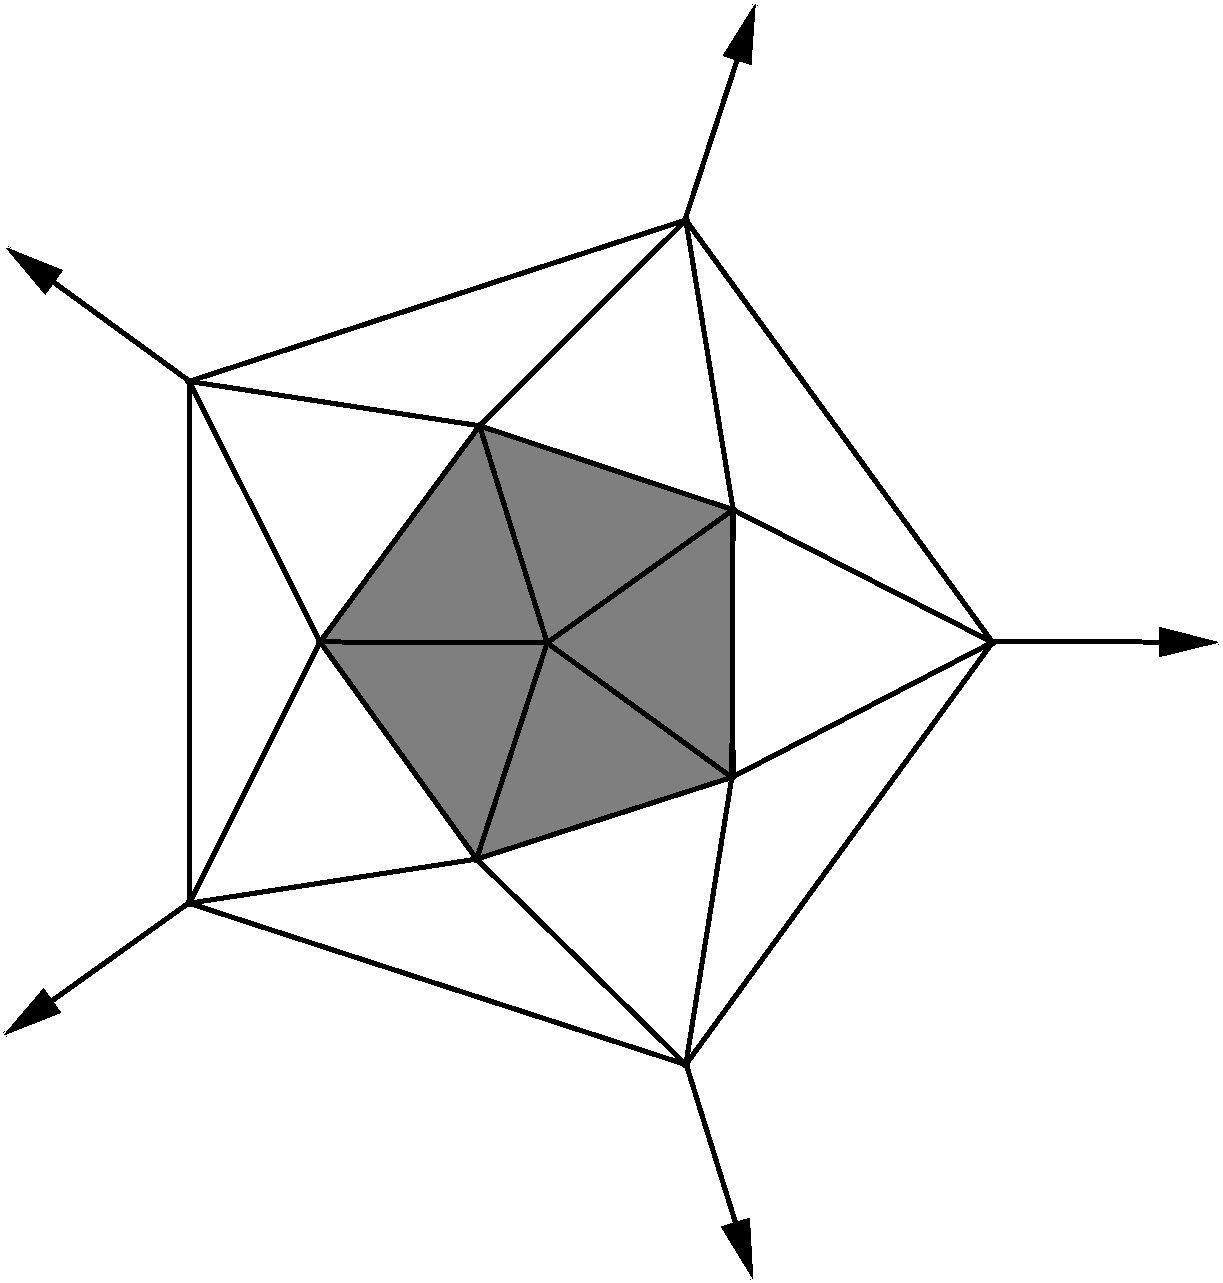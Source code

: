 #FIG 3.2
Portrait
Flush left
Inches
Letter  
100.00
Single
0
1200 2
# polyline
2 1 0 3 0 0 999 0 -1 0.000 0 0 0 0 0 2
	 5812 3422 6167 5595
# polyline
2 1 0 3 0 0 998 0 -1 0.000 0 0 0 0 0 2
	 5812 3422 4265 4965
# polyline
2 1 0 3 0 0 996 0 -1 0.000 0 0 0 0 0 2
	 5812 3422 2087 4632
# polyline
2 1 0 3 0 0 995 0 -1 0.000 0 0 0 0 0 2
	 6157 7602 4772 6593
# polyline
2 1 0 3 0 0 994 0 -1 0.000 0 0 0 0 0 2
	 6157 7602 6167 5595
# polyline
2 1 0 3 0 0 993 0 -1 0.000 0 0 0 0 0 2
	 5812 9756 2087 8546
# polyline
2 1 0 3 0 0 991 0 -1 0.000 0 0 0 0 0 2
	 5812 9756 4243 8215
# polyline
2 1 0 3 0 0 990 0 -1 0.000 0 0 0 0 0 2
	 5812 9756 6157 7602
# polyline
2 1 0 3 0 0 989 0 -1 0.000 0 0 0 0 0 2
	 4243 8215 3069 6586
# polyline
2 1 0 3 0 0 987 0 -1 0.000 0 0 0 0 0 2
	 4243 8215 4772 6593
# polyline
2 1 0 3 0 0 985 0 -1 0.000 0 0 0 0 0 2
	 4243 8215 6157 7602
# polyline
2 1 0 3 0 0 983 0 -1 0.000 0 0 0 0 0 2
	 8112 6589 5812 9756
# polyline
2 1 0 3 0 0 981 0 -1 0.000 0 0 0 0 0 2
	 8112 6589 6157 7602
# polyline
2 1 0 3 0 0 980 0 -1 0.000 0 0 0 0 0 2
	 8112 6589 6167 5595
# polyline
2 1 0 3 0 0 978 0 -1 0.000 0 0 0 0 0 2
	 8112 6589 5812 3422
# polyline
2 1 0 3 0 0 977 0 -1 0.000 0 0 0 0 0 2
	 2087 8546 3069 6586
# polyline
2 1 0 3 0 0 975 0 -1 0.000 0 0 0 0 0 2
	 2087 8546 4243 8215
# polyline
2 1 0 3 0 0 974 0 -1 0.000 0 0 0 0 0 2
	 4265 4965 4772 6593
# polyline
2 1 0 3 0 0 972 0 -1 0.000 0 0 0 0 0 2
	 4265 4965 3069 6586
# polyline
2 1 0 3 0 0 971 0 -1 0.000 0 0 0 0 0 2
	 3069 6586 4772 6593
# polyline
2 1 0 3 0 0 970 0 -1 0.000 0 0 0 0 0 2
	 2087 4632 4265 4965
# polyline
2 1 0 3 0 0 968 0 -1 0.000 0 0 0 0 0 2
	 2087 4632 3069 6586
# polyline
2 1 0 3 0 0 967 0 -1 0.000 0 0 0 0 0 2
	 2087 4632 2087 8546
# polyline
2 1 0 3 0 0 966 0 -1 0.000 0 0 0 0 0 2
	 6167 5595 4772 6593
# polyline
2 1 0 3 0 0 964 0 -1 0.000 0 0 0 0 0 2
	 6167 5595 4265 4965
# polyline
2 1 0 3 0 0 995 0 -1 0.000 0 0 0 1 0 2
	1 1 3.00 180.00 360.00
	 2101 4639 716 3630
# polyline
2 1 0 3 0 0 966 0 -1 0.000 0 0 0 1 0 2
	1 1 3.00 180.00 360.00
	 2096 8535 701 9533
# polyline
2 1 0 3 0 0 974 0 -1 0.000 0 0 0 1 0 2
	1 1 3.00 180.00 360.00
	 5808 9733 6315 11361
# polyline
2 1 0 3 0 0 971 0 -1 0.000 0 0 0 1 0 2
	1 1 3.00 180.00 360.00
	 8102 6582 9805 6589
# polyline
2 1 0 3 0 0 987 0 -1 0.000 0 0 0 1 0 2
	1 1 3.00 180.00 360.00
	 5804 3426 6333 1804
2 1 0 1 0 0 999 -1 10 0.000 0 0 -1 0 0 5
	 4260 4965 3075 6600 4252 8212 6180 7590 6150 5602
# spline
3 4 0 0 0 0 962 0 20 4.000 0 0 0 22
	 6188 5595 6188 5595 6187 5589 6184 5583 6179 5579 6174 5576
	 6167 5575 6161 5576 6155 5579 6150 5583 6147 5589 6146 5595
	 6147 5602 6150 5608 6155 5612 6161 5615 6167 5616 6174 5615
	 6179 5612 6184 5608 6187 5602 6188 5595
	 0.000 0.000 0.000 -1.000 -1.000 -1.000 0.000 0.000
	 -1.000 -1.000 -1.000 0.000 0.000 -1.000 -1.000 -1.000
	 0.000 0.000 -1.000 -1.000 -1.000 0.000
# spline
3 4 0 1 0 0 960 0 -1 4.000 0 0 0 22
	 6188 5595 6188 5595 6187 5589 6184 5583 6179 5579 6174 5576
	 6167 5575 6161 5576 6155 5579 6150 5583 6147 5589 6146 5595
	 6147 5602 6150 5608 6155 5612 6161 5615 6167 5616 6174 5615
	 6179 5612 6184 5608 6187 5602 6188 5595
	 0.000 0.000 0.000 -1.000 -1.000 -1.000 0.000 0.000
	 -1.000 -1.000 -1.000 0.000 0.000 -1.000 -1.000 -1.000
	 0.000 0.000 -1.000 -1.000 -1.000 0.000
# spline
3 4 0 0 0 0 959 0 20 4.000 0 0 0 22
	 2108 4632 2108 4632 2107 4626 2104 4620 2099 4616 2094 4613
	 2087 4612 2081 4613 2075 4616 2070 4620 2067 4626 2066 4632
	 2067 4639 2070 4645 2075 4649 2081 4652 2087 4653 2094 4652
	 2099 4649 2104 4645 2107 4639 2108 4632
	 0.000 0.000 0.000 -1.000 -1.000 -1.000 0.000 0.000
	 -1.000 -1.000 -1.000 0.000 0.000 -1.000 -1.000 -1.000
	 0.000 0.000 -1.000 -1.000 -1.000 0.000
# spline
3 4 0 1 0 0 957 0 -1 4.000 0 0 0 22
	 2108 4632 2108 4632 2107 4626 2104 4620 2099 4616 2094 4613
	 2087 4612 2081 4613 2075 4616 2070 4620 2067 4626 2066 4632
	 2067 4639 2070 4645 2075 4649 2081 4652 2087 4653 2094 4652
	 2099 4649 2104 4645 2107 4639 2108 4632
	 0.000 0.000 0.000 -1.000 -1.000 -1.000 0.000 0.000
	 -1.000 -1.000 -1.000 0.000 0.000 -1.000 -1.000 -1.000
	 0.000 0.000 -1.000 -1.000 -1.000 0.000
# spline
3 4 0 0 0 0 956 0 20 4.000 0 0 0 22
	 3090 6586 3090 6586 3089 6579 3086 6573 3081 6569 3075 6566
	 3069 6565 3062 6566 3057 6569 3052 6573 3049 6579 3048 6586
	 3049 6592 3052 6598 3057 6602 3062 6605 3069 6606 3075 6605
	 3081 6602 3086 6598 3089 6592 3090 6586
	 0.000 0.000 0.000 -1.000 -1.000 -1.000 0.000 0.000
	 -1.000 -1.000 -1.000 0.000 0.000 -1.000 -1.000 -1.000
	 0.000 0.000 -1.000 -1.000 -1.000 0.000
# spline
3 4 0 1 0 0 954 0 -1 4.000 0 0 0 22
	 3090 6586 3090 6586 3089 6579 3086 6573 3081 6569 3075 6566
	 3069 6565 3062 6566 3057 6569 3052 6573 3049 6579 3048 6586
	 3049 6592 3052 6598 3057 6602 3062 6605 3069 6606 3075 6605
	 3081 6602 3086 6598 3089 6592 3090 6586
	 0.000 0.000 0.000 -1.000 -1.000 -1.000 0.000 0.000
	 -1.000 -1.000 -1.000 0.000 0.000 -1.000 -1.000 -1.000
	 0.000 0.000 -1.000 -1.000 -1.000 0.000
# spline
3 4 0 0 0 0 953 0 20 4.000 0 0 0 22
	 4286 4965 4286 4965 4285 4959 4282 4953 4278 4949 4272 4946
	 4265 4945 4259 4946 4253 4949 4249 4953 4246 4959 4245 4965
	 4246 4972 4249 4978 4253 4982 4259 4985 4265 4986 4272 4985
	 4278 4982 4282 4978 4285 4972 4286 4965
	 0.000 0.000 0.000 -1.000 -1.000 -1.000 0.000 0.000
	 -1.000 -1.000 -1.000 0.000 0.000 -1.000 -1.000 -1.000
	 0.000 0.000 -1.000 -1.000 -1.000 0.000
# spline
3 4 0 1 0 0 951 0 -1 4.000 0 0 0 22
	 4286 4965 4286 4965 4285 4959 4282 4953 4278 4949 4272 4946
	 4265 4945 4259 4946 4253 4949 4249 4953 4246 4959 4245 4965
	 4246 4972 4249 4978 4253 4982 4259 4985 4265 4986 4272 4985
	 4278 4982 4282 4978 4285 4972 4286 4965
	 0.000 0.000 0.000 -1.000 -1.000 -1.000 0.000 0.000
	 -1.000 -1.000 -1.000 0.000 0.000 -1.000 -1.000 -1.000
	 0.000 0.000 -1.000 -1.000 -1.000 0.000
# spline
3 4 0 0 0 0 950 0 20 4.000 0 0 0 22
	 2108 8546 2108 8546 2107 8539 2104 8534 2099 8529 2094 8526
	 2087 8525 2081 8526 2075 8529 2070 8534 2067 8539 2066 8546
	 2067 8552 2070 8558 2075 8563 2081 8566 2087 8567 2094 8566
	 2099 8563 2104 8558 2107 8552 2108 8546
	 0.000 0.000 0.000 -1.000 -1.000 -1.000 0.000 0.000
	 -1.000 -1.000 -1.000 0.000 0.000 -1.000 -1.000 -1.000
	 0.000 0.000 -1.000 -1.000 -1.000 0.000
# spline
3 4 0 1 0 0 948 0 -1 4.000 0 0 0 22
	 2108 8546 2108 8546 2107 8539 2104 8534 2099 8529 2094 8526
	 2087 8525 2081 8526 2075 8529 2070 8534 2067 8539 2066 8546
	 2067 8552 2070 8558 2075 8563 2081 8566 2087 8567 2094 8566
	 2099 8563 2104 8558 2107 8552 2108 8546
	 0.000 0.000 0.000 -1.000 -1.000 -1.000 0.000 0.000
	 -1.000 -1.000 -1.000 0.000 0.000 -1.000 -1.000 -1.000
	 0.000 0.000 -1.000 -1.000 -1.000 0.000
# spline
3 4 0 0 0 0 947 0 20 4.000 0 0 0 22
	 8133 6589 8133 6589 8132 6583 8129 6577 8124 6572 8118 6569
	 8112 6568 8105 6569 8100 6572 8095 6577 8092 6583 8091 6589
	 8092 6596 8095 6601 8100 6606 8105 6609 8112 6610 8118 6609
	 8124 6606 8129 6601 8132 6596 8133 6589
	 0.000 0.000 0.000 -1.000 -1.000 -1.000 0.000 0.000
	 -1.000 -1.000 -1.000 0.000 0.000 -1.000 -1.000 -1.000
	 0.000 0.000 -1.000 -1.000 -1.000 0.000
# spline
3 4 0 1 0 0 945 0 -1 4.000 0 0 0 22
	 8133 6589 8133 6589 8132 6583 8129 6577 8124 6572 8118 6569
	 8112 6568 8105 6569 8100 6572 8095 6577 8092 6583 8091 6589
	 8092 6596 8095 6601 8100 6606 8105 6609 8112 6610 8118 6609
	 8124 6606 8129 6601 8132 6596 8133 6589
	 0.000 0.000 0.000 -1.000 -1.000 -1.000 0.000 0.000
	 -1.000 -1.000 -1.000 0.000 0.000 -1.000 -1.000 -1.000
	 0.000 0.000 -1.000 -1.000 -1.000 0.000
# spline
3 4 0 0 0 0 944 0 20 4.000 0 0 0 22
	 4792 6593 4792 6593 4791 6586 4788 6580 4784 6576 4778 6573
	 4772 6572 4765 6573 4759 6576 4755 6580 4752 6586 4751 6593
	 4752 6599 4755 6605 4759 6609 4765 6612 4772 6613 4778 6612
	 4784 6609 4788 6605 4791 6599 4792 6593
	 0.000 0.000 0.000 -1.000 -1.000 -1.000 0.000 0.000
	 -1.000 -1.000 -1.000 0.000 0.000 -1.000 -1.000 -1.000
	 0.000 0.000 -1.000 -1.000 -1.000 0.000
# spline
3 4 0 1 0 0 942 0 -1 4.000 0 0 0 22
	 4792 6593 4792 6593 4791 6586 4788 6580 4784 6576 4778 6573
	 4772 6572 4765 6573 4759 6576 4755 6580 4752 6586 4751 6593
	 4752 6599 4755 6605 4759 6609 4765 6612 4772 6613 4778 6612
	 4784 6609 4788 6605 4791 6599 4792 6593
	 0.000 0.000 0.000 -1.000 -1.000 -1.000 0.000 0.000
	 -1.000 -1.000 -1.000 0.000 0.000 -1.000 -1.000 -1.000
	 0.000 0.000 -1.000 -1.000 -1.000 0.000
# spline
3 4 0 0 0 0 941 0 20 4.000 0 0 0 22
	 4264 8215 4264 8215 4263 8208 4260 8202 4255 8198 4250 8195
	 4243 8194 4236 8195 4231 8198 4226 8202 4223 8208 4222 8215
	 4223 8221 4226 8227 4231 8231 4236 8234 4243 8235 4250 8234
	 4255 8231 4260 8227 4263 8221 4264 8215
	 0.000 0.000 0.000 -1.000 -1.000 -1.000 0.000 0.000
	 -1.000 -1.000 -1.000 0.000 0.000 -1.000 -1.000 -1.000
	 0.000 0.000 -1.000 -1.000 -1.000 0.000
# spline
3 4 0 1 0 0 939 0 -1 4.000 0 0 0 22
	 4264 8215 4264 8215 4263 8208 4260 8202 4255 8198 4250 8195
	 4243 8194 4236 8195 4231 8198 4226 8202 4223 8208 4222 8215
	 4223 8221 4226 8227 4231 8231 4236 8234 4243 8235 4250 8234
	 4255 8231 4260 8227 4263 8221 4264 8215
	 0.000 0.000 0.000 -1.000 -1.000 -1.000 0.000 0.000
	 -1.000 -1.000 -1.000 0.000 0.000 -1.000 -1.000 -1.000
	 0.000 0.000 -1.000 -1.000 -1.000 0.000
# spline
3 4 0 0 0 0 938 0 20 4.000 0 0 0 22
	 5833 9756 5833 9756 5832 9749 5829 9744 5824 9739 5818 9736
	 5812 9735 5805 9736 5800 9739 5795 9744 5792 9749 5791 9756
	 5792 9763 5795 9768 5800 9773 5805 9776 5812 9777 5818 9776
	 5824 9773 5829 9768 5832 9763 5833 9756
	 0.000 0.000 0.000 -1.000 -1.000 -1.000 0.000 0.000
	 -1.000 -1.000 -1.000 0.000 0.000 -1.000 -1.000 -1.000
	 0.000 0.000 -1.000 -1.000 -1.000 0.000
# spline
3 4 0 1 0 0 936 0 -1 4.000 0 0 0 22
	 5833 9756 5833 9756 5832 9749 5829 9744 5824 9739 5818 9736
	 5812 9735 5805 9736 5800 9739 5795 9744 5792 9749 5791 9756
	 5792 9763 5795 9768 5800 9773 5805 9776 5812 9777 5818 9776
	 5824 9773 5829 9768 5832 9763 5833 9756
	 0.000 0.000 0.000 -1.000 -1.000 -1.000 0.000 0.000
	 -1.000 -1.000 -1.000 0.000 0.000 -1.000 -1.000 -1.000
	 0.000 0.000 -1.000 -1.000 -1.000 0.000
# spline
3 4 0 0 0 0 935 0 20 4.000 0 0 0 22
	 6178 7602 6178 7602 6177 7595 6174 7590 6169 7585 6163 7582
	 6157 7581 6150 7582 6145 7585 6140 7590 6137 7595 6136 7602
	 6137 7608 6140 7614 6145 7619 6150 7622 6157 7623 6163 7622
	 6169 7619 6174 7614 6177 7608 6178 7602
	 0.000 0.000 0.000 -1.000 -1.000 -1.000 0.000 0.000
	 -1.000 -1.000 -1.000 0.000 0.000 -1.000 -1.000 -1.000
	 0.000 0.000 -1.000 -1.000 -1.000 0.000
# spline
3 4 0 1 0 0 933 0 -1 4.000 0 0 0 22
	 6178 7602 6178 7602 6177 7595 6174 7590 6169 7585 6163 7582
	 6157 7581 6150 7582 6145 7585 6140 7590 6137 7595 6136 7602
	 6137 7608 6140 7614 6145 7619 6150 7622 6157 7623 6163 7622
	 6169 7619 6174 7614 6177 7608 6178 7602
	 0.000 0.000 0.000 -1.000 -1.000 -1.000 0.000 0.000
	 -1.000 -1.000 -1.000 0.000 0.000 -1.000 -1.000 -1.000
	 0.000 0.000 -1.000 -1.000 -1.000 0.000
# spline
3 4 0 0 0 0 932 0 20 4.000 0 0 0 22
	 5833 3422 5833 3422 5832 3416 5829 3410 5824 3405 5818 3402
	 5812 3401 5805 3402 5800 3405 5795 3410 5792 3416 5791 3422
	 5792 3429 5795 3434 5800 3439 5805 3442 5812 3443 5818 3442
	 5824 3439 5829 3434 5832 3429 5833 3422
	 0.000 0.000 0.000 -1.000 -1.000 -1.000 0.000 0.000
	 -1.000 -1.000 -1.000 0.000 0.000 -1.000 -1.000 -1.000
	 0.000 0.000 -1.000 -1.000 -1.000 0.000
# spline
3 4 0 1 0 0 930 0 -1 4.000 0 0 0 22
	 5833 3422 5833 3422 5832 3416 5829 3410 5824 3405 5818 3402
	 5812 3401 5805 3402 5800 3405 5795 3410 5792 3416 5791 3422
	 5792 3429 5795 3434 5800 3439 5805 3442 5812 3443 5818 3442
	 5824 3439 5829 3434 5832 3429 5833 3422
	 0.000 0.000 0.000 -1.000 -1.000 -1.000 0.000 0.000
	 -1.000 -1.000 -1.000 0.000 0.000 -1.000 -1.000 -1.000
	 0.000 0.000 -1.000 -1.000 -1.000 0.000
